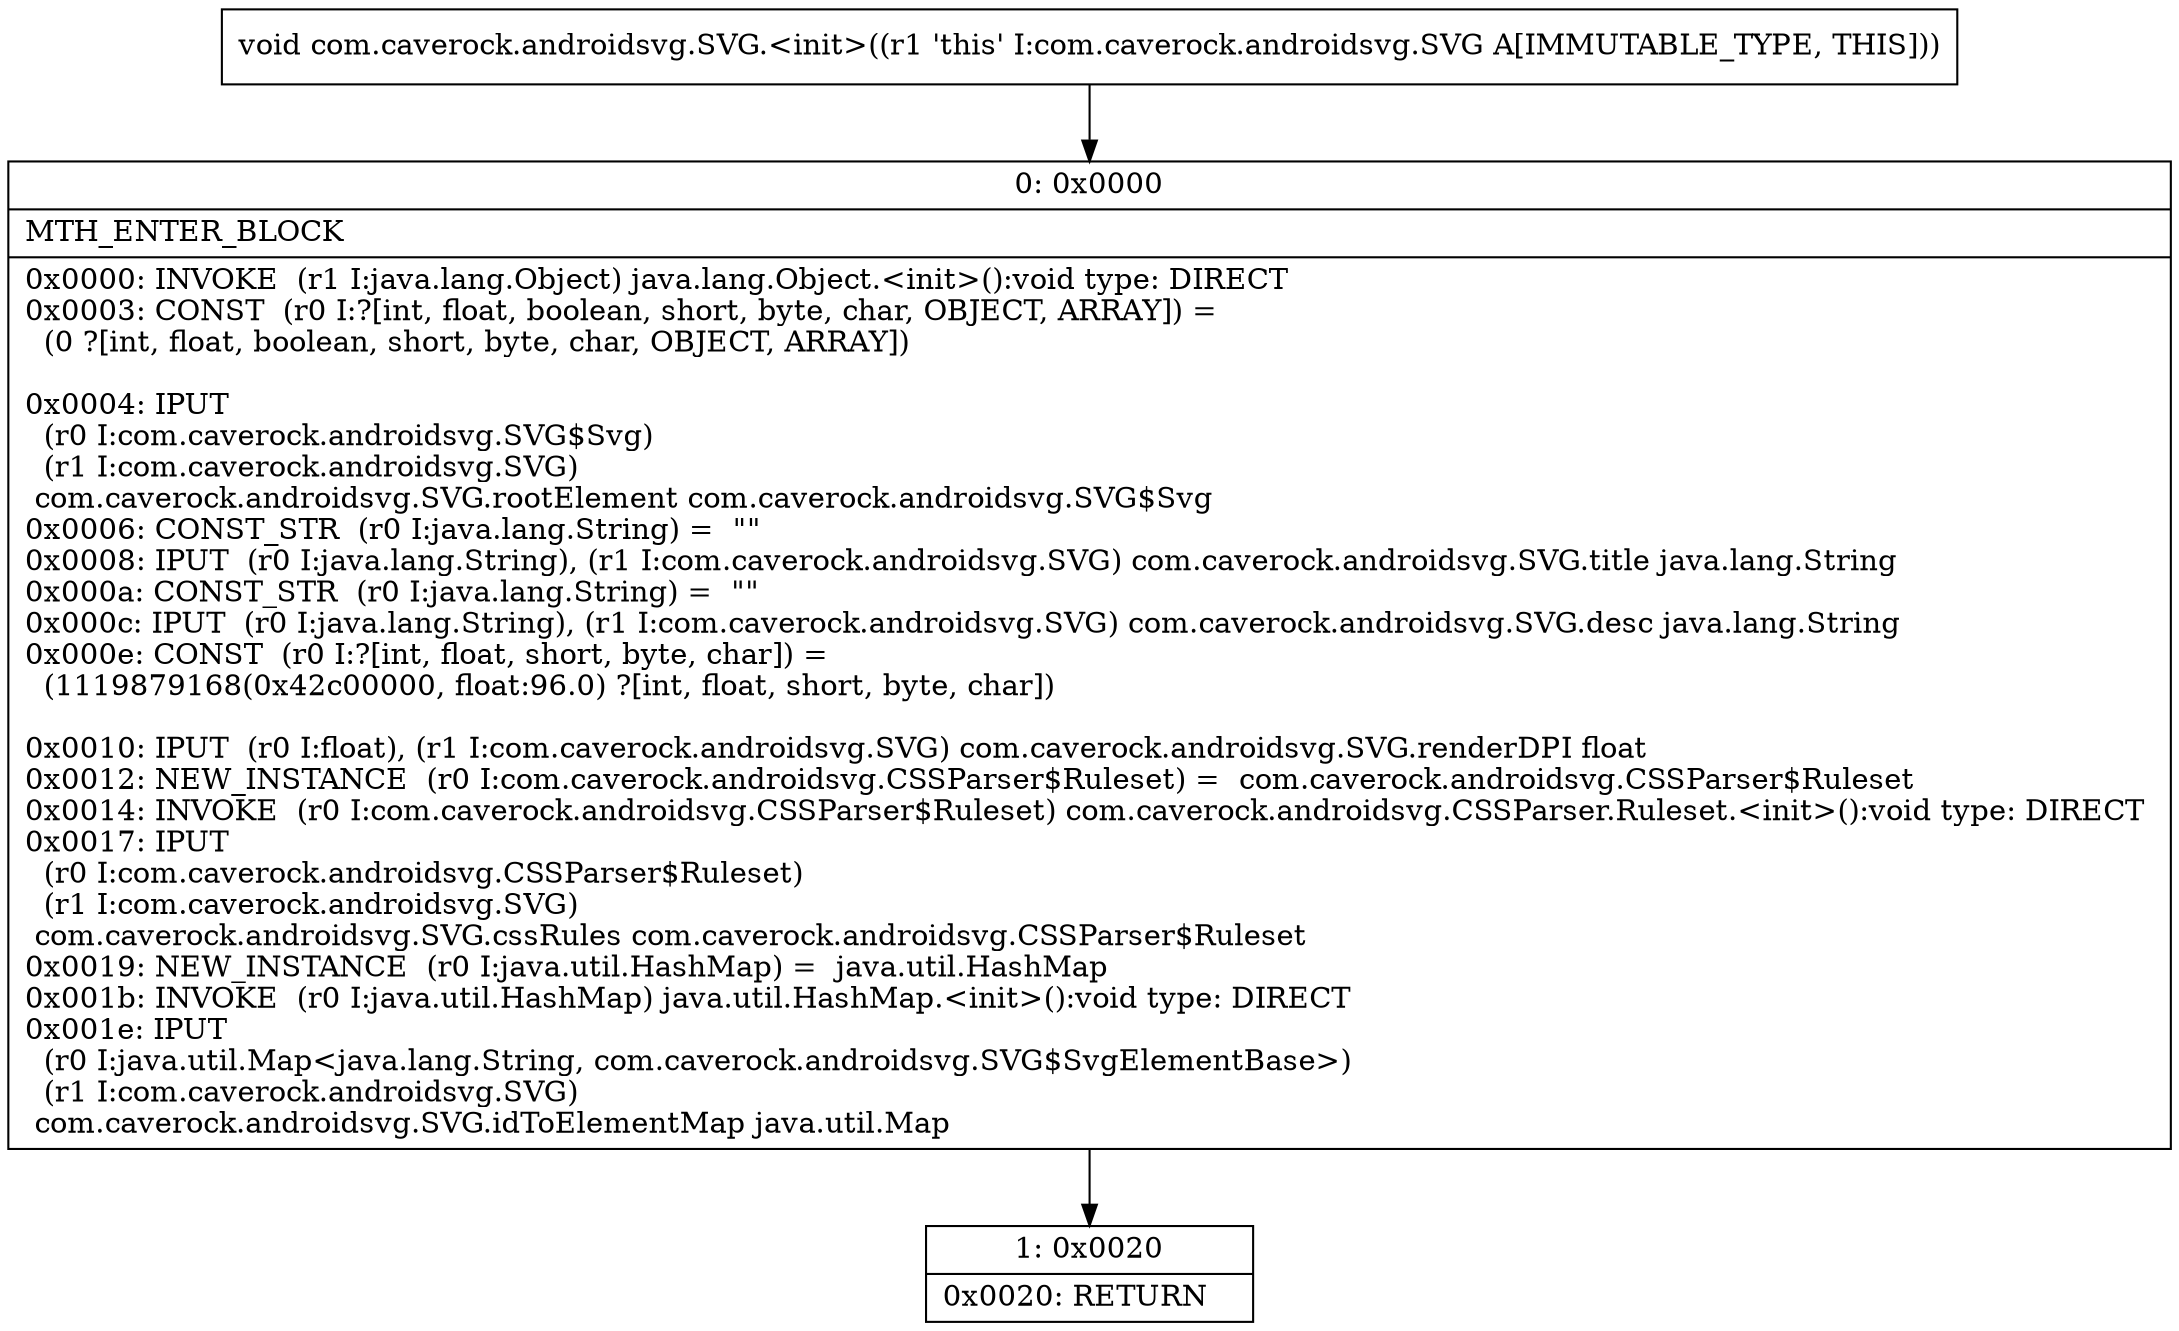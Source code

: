 digraph "CFG forcom.caverock.androidsvg.SVG.\<init\>()V" {
Node_0 [shape=record,label="{0\:\ 0x0000|MTH_ENTER_BLOCK\l|0x0000: INVOKE  (r1 I:java.lang.Object) java.lang.Object.\<init\>():void type: DIRECT \l0x0003: CONST  (r0 I:?[int, float, boolean, short, byte, char, OBJECT, ARRAY]) = \l  (0 ?[int, float, boolean, short, byte, char, OBJECT, ARRAY])\l \l0x0004: IPUT  \l  (r0 I:com.caverock.androidsvg.SVG$Svg)\l  (r1 I:com.caverock.androidsvg.SVG)\l com.caverock.androidsvg.SVG.rootElement com.caverock.androidsvg.SVG$Svg \l0x0006: CONST_STR  (r0 I:java.lang.String) =  \"\" \l0x0008: IPUT  (r0 I:java.lang.String), (r1 I:com.caverock.androidsvg.SVG) com.caverock.androidsvg.SVG.title java.lang.String \l0x000a: CONST_STR  (r0 I:java.lang.String) =  \"\" \l0x000c: IPUT  (r0 I:java.lang.String), (r1 I:com.caverock.androidsvg.SVG) com.caverock.androidsvg.SVG.desc java.lang.String \l0x000e: CONST  (r0 I:?[int, float, short, byte, char]) = \l  (1119879168(0x42c00000, float:96.0) ?[int, float, short, byte, char])\l \l0x0010: IPUT  (r0 I:float), (r1 I:com.caverock.androidsvg.SVG) com.caverock.androidsvg.SVG.renderDPI float \l0x0012: NEW_INSTANCE  (r0 I:com.caverock.androidsvg.CSSParser$Ruleset) =  com.caverock.androidsvg.CSSParser$Ruleset \l0x0014: INVOKE  (r0 I:com.caverock.androidsvg.CSSParser$Ruleset) com.caverock.androidsvg.CSSParser.Ruleset.\<init\>():void type: DIRECT \l0x0017: IPUT  \l  (r0 I:com.caverock.androidsvg.CSSParser$Ruleset)\l  (r1 I:com.caverock.androidsvg.SVG)\l com.caverock.androidsvg.SVG.cssRules com.caverock.androidsvg.CSSParser$Ruleset \l0x0019: NEW_INSTANCE  (r0 I:java.util.HashMap) =  java.util.HashMap \l0x001b: INVOKE  (r0 I:java.util.HashMap) java.util.HashMap.\<init\>():void type: DIRECT \l0x001e: IPUT  \l  (r0 I:java.util.Map\<java.lang.String, com.caverock.androidsvg.SVG$SvgElementBase\>)\l  (r1 I:com.caverock.androidsvg.SVG)\l com.caverock.androidsvg.SVG.idToElementMap java.util.Map \l}"];
Node_1 [shape=record,label="{1\:\ 0x0020|0x0020: RETURN   \l}"];
MethodNode[shape=record,label="{void com.caverock.androidsvg.SVG.\<init\>((r1 'this' I:com.caverock.androidsvg.SVG A[IMMUTABLE_TYPE, THIS])) }"];
MethodNode -> Node_0;
Node_0 -> Node_1;
}

